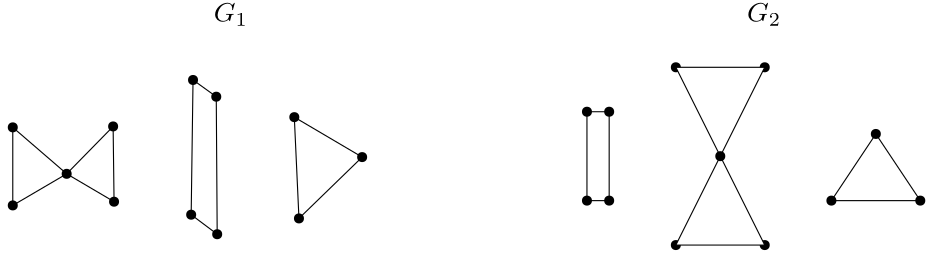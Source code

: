 <?xml version="1.0"?>
<!DOCTYPE ipe SYSTEM "ipe.dtd">
<ipe version="70005" creator="Ipe 7.1.4">
<info created="D:20140515131925" modified="D:20140612164816"/>
<ipestyle name="basic">
<symbol name="arrow/arc(spx)">
<path stroke="sym-stroke" fill="sym-stroke" pen="sym-pen">
0 0 m
-1 0.333 l
-1 -0.333 l
h
</path>
</symbol>
<symbol name="arrow/farc(spx)">
<path stroke="sym-stroke" fill="white" pen="sym-pen">
0 0 m
-1 0.333 l
-1 -0.333 l
h
</path>
</symbol>
<symbol name="mark/circle(sx)" transformations="translations">
<path fill="sym-stroke">
0.6 0 0 0.6 0 0 e
0.4 0 0 0.4 0 0 e
</path>
</symbol>
<symbol name="mark/disk(sx)" transformations="translations">
<path fill="sym-stroke">
0.6 0 0 0.6 0 0 e
</path>
</symbol>
<symbol name="mark/fdisk(sfx)" transformations="translations">
<group>
<path fill="sym-fill">
0.5 0 0 0.5 0 0 e
</path>
<path fill="sym-stroke" fillrule="eofill">
0.6 0 0 0.6 0 0 e
0.4 0 0 0.4 0 0 e
</path>
</group>
</symbol>
<symbol name="mark/box(sx)" transformations="translations">
<path fill="sym-stroke" fillrule="eofill">
-0.6 -0.6 m
0.6 -0.6 l
0.6 0.6 l
-0.6 0.6 l
h
-0.4 -0.4 m
0.4 -0.4 l
0.4 0.4 l
-0.4 0.4 l
h
</path>
</symbol>
<symbol name="mark/square(sx)" transformations="translations">
<path fill="sym-stroke">
-0.6 -0.6 m
0.6 -0.6 l
0.6 0.6 l
-0.6 0.6 l
h
</path>
</symbol>
<symbol name="mark/fsquare(sfx)" transformations="translations">
<group>
<path fill="sym-fill">
-0.5 -0.5 m
0.5 -0.5 l
0.5 0.5 l
-0.5 0.5 l
h
</path>
<path fill="sym-stroke" fillrule="eofill">
-0.6 -0.6 m
0.6 -0.6 l
0.6 0.6 l
-0.6 0.6 l
h
-0.4 -0.4 m
0.4 -0.4 l
0.4 0.4 l
-0.4 0.4 l
h
</path>
</group>
</symbol>
<symbol name="mark/cross(sx)" transformations="translations">
<group>
<path fill="sym-stroke">
-0.43 -0.57 m
0.57 0.43 l
0.43 0.57 l
-0.57 -0.43 l
h
</path>
<path fill="sym-stroke">
-0.43 0.57 m
0.57 -0.43 l
0.43 -0.57 l
-0.57 0.43 l
h
</path>
</group>
</symbol>
<symbol name="arrow/fnormal(spx)">
<path stroke="sym-stroke" fill="white" pen="sym-pen">
0 0 m
-1 0.333 l
-1 -0.333 l
h
</path>
</symbol>
<symbol name="arrow/pointed(spx)">
<path stroke="sym-stroke" fill="sym-stroke" pen="sym-pen">
0 0 m
-1 0.333 l
-0.8 0 l
-1 -0.333 l
h
</path>
</symbol>
<symbol name="arrow/fpointed(spx)">
<path stroke="sym-stroke" fill="white" pen="sym-pen">
0 0 m
-1 0.333 l
-0.8 0 l
-1 -0.333 l
h
</path>
</symbol>
<symbol name="arrow/linear(spx)">
<path stroke="sym-stroke" pen="sym-pen">
-1 0.333 m
0 0 l
-1 -0.333 l
</path>
</symbol>
<symbol name="arrow/fdouble(spx)">
<path stroke="sym-stroke" fill="white" pen="sym-pen">
0 0 m
-1 0.333 l
-1 -0.333 l
h
-1 0 m
-2 0.333 l
-2 -0.333 l
h
</path>
</symbol>
<symbol name="arrow/double(spx)">
<path stroke="sym-stroke" fill="sym-stroke" pen="sym-pen">
0 0 m
-1 0.333 l
-1 -0.333 l
h
-1 0 m
-2 0.333 l
-2 -0.333 l
h
</path>
</symbol>
<pen name="heavier" value="0.8"/>
<pen name="fat" value="1.2"/>
<pen name="ultrafat" value="2"/>
<symbolsize name="large" value="5"/>
<symbolsize name="small" value="2"/>
<symbolsize name="tiny" value="1.1"/>
<arrowsize name="large" value="10"/>
<arrowsize name="small" value="5"/>
<arrowsize name="tiny" value="3"/>
<color name="red" value="1 0 0"/>
<color name="green" value="0 1 0"/>
<color name="blue" value="0 0 1"/>
<color name="yellow" value="1 1 0"/>
<color name="orange" value="1 0.647 0"/>
<color name="gold" value="1 0.843 0"/>
<color name="purple" value="0.627 0.125 0.941"/>
<color name="gray" value="0.745"/>
<color name="brown" value="0.647 0.165 0.165"/>
<color name="navy" value="0 0 0.502"/>
<color name="pink" value="1 0.753 0.796"/>
<color name="seagreen" value="0.18 0.545 0.341"/>
<color name="turquoise" value="0.251 0.878 0.816"/>
<color name="violet" value="0.933 0.51 0.933"/>
<color name="darkblue" value="0 0 0.545"/>
<color name="darkcyan" value="0 0.545 0.545"/>
<color name="darkgray" value="0.663"/>
<color name="darkgreen" value="0 0.392 0"/>
<color name="darkmagenta" value="0.545 0 0.545"/>
<color name="darkorange" value="1 0.549 0"/>
<color name="darkred" value="0.545 0 0"/>
<color name="lightblue" value="0.678 0.847 0.902"/>
<color name="lightcyan" value="0.878 1 1"/>
<color name="lightgray" value="0.827"/>
<color name="lightgreen" value="0.565 0.933 0.565"/>
<color name="lightyellow" value="1 1 0.878"/>
<dashstyle name="dashed" value="[4] 0"/>
<dashstyle name="dotted" value="[1 3] 0"/>
<dashstyle name="dash dotted" value="[4 2 1 2] 0"/>
<dashstyle name="dash dot dotted" value="[4 2 1 2 1 2] 0"/>
<textsize name="large" value="\large"/>
<textsize name="small" value="\small"/>
<textsize name="tiny" value="\tiny"/>
<textsize name="Large" value="\Large"/>
<textsize name="LARGE" value="\LARGE"/>
<textsize name="huge" value="\huge"/>
<textsize name="Huge" value="\Huge"/>
<textsize name="footnote" value="\footnotesize"/>
<textstyle name="center" begin="\begin{center}" end="\end{center}"/>
<textstyle name="itemize" begin="\begin{itemize}" end="\end{itemize}"/>
<textstyle name="item" begin="\begin{itemize}\item{}" end="\end{itemize}"/>
<gridsize name="4 pts" value="4"/>
<gridsize name="8 pts (~3 mm)" value="8"/>
<gridsize name="16 pts (~6 mm)" value="16"/>
<gridsize name="32 pts (~12 mm)" value="32"/>
<gridsize name="10 pts (~3.5 mm)" value="10"/>
<gridsize name="20 pts (~7 mm)" value="20"/>
<gridsize name="14 pts (~5 mm)" value="14"/>
<gridsize name="28 pts (~10 mm)" value="28"/>
<gridsize name="56 pts (~20 mm)" value="56"/>
<anglesize name="90 deg" value="90"/>
<anglesize name="60 deg" value="60"/>
<anglesize name="45 deg" value="45"/>
<anglesize name="30 deg" value="30"/>
<anglesize name="22.5 deg" value="22.5"/>
<tiling name="falling" angle="-60" step="4" width="1"/>
<tiling name="rising" angle="30" step="4" width="1"/>
</ipestyle>
<page>
<layer name="alpha"/>
<layer name="beta"/>
<layer name="gamma"/>
<layer name="delta"/>
<layer name="epsilon"/>
<view layers="alpha epsilon" active="epsilon"/>
<view layers="alpha beta" active="beta"/>
<view layers="alpha beta gamma" active="gamma"/>
<view layers="alpha beta delta" active="delta"/>
<path layer="beta" matrix="-1 0 0 1 763.976 0" fill="violet">
533.298 632.407 m
4.47948 0 0 4.47948 528.896 633.235 524.421 633.041 a
</path>
<path matrix="-1 0 0 1 763.976 0" fill="violet">
293.899 644.057 m
4.47992 0 0 4.47992 293.593 639.588 293.567 635.108 a
</path>
<path matrix="-1.4 0 0 1.4 909.059 -244.597" fill="violet">
442.73 614.692 m
3.2 0 0 3.2 442.708 611.492 445.268 613.412 a
</path>
<path matrix="-1.4 0 0 1.4 888.098 -255.702" fill="violet">
393.283 640.88 m
3.2 0 0 3.2 390.526 639.256 392.822 637.027 a
</path>
<path matrix="-1.4 0 0 1.4 900.613 -262.235" fill="violet">
341.593 652.388 m
3.2 0 0 3.2 341.593 655.588 338.393 655.588 a
</path>
<path matrix="-1.4 0 0 1.4 859.013 -259.143" fill="violet">
239.368 644.925 m
3.2 0 0 3.2 237.593 647.588 235.818 644.925 a
</path>
<path layer="alpha" matrix="-0.5 0 0 0.5 622.383 319.588" stroke="black" fill="1">
192 656 m
160 608 l
224 608 l
192 656 l
</path>
<path matrix="-0.5 0 0 0.5 622.383 319.588" stroke="black" fill="1">
384 672 m
384 608 l
400 608 l
400 672 l
384 672 l
</path>
<path layer="gamma" matrix="-0.5 0 0 0.5 622.383 319.588" stroke="black" dash="dotted">
224 608 m
272 576 l
</path>
<path matrix="-0.5 0 0 0.5 622.383 319.588" stroke="black" dash="dotted">
336 704 m
384 672 l
</path>
<use layer="alpha" matrix="-0.5 0 0 0.5 622.383 319.588" name="mark/disk(sx)" pos="192 656" size="normal" stroke="black"/>
<use matrix="-0.5 0 0 0.5 622.383 319.588" name="mark/disk(sx)" pos="160 608" size="normal" stroke="black"/>
<use matrix="-0.5 0 0 0.5 622.383 319.588" name="mark/disk(sx)" pos="224 608" size="normal" stroke="black"/>
<use matrix="-0.5 0 0 0.5 622.383 319.588" name="mark/disk(sx)" pos="272 576" size="normal" stroke="black"/>
<use matrix="-0.5 0 0 0.5 622.383 319.588" name="mark/disk(sx)" pos="272 704" size="normal" stroke="black"/>
<use matrix="-0.5 0 0 0.5 622.383 319.588" name="mark/disk(sx)" pos="336 704" size="normal" stroke="black"/>
<use matrix="-0.5 0 0 0.5 622.383 319.588" name="mark/disk(sx)" pos="336 576" size="normal" stroke="black"/>
<use matrix="-0.5 0 0 0.5 622.383 319.588" name="mark/disk(sx)" pos="384 608" size="normal" stroke="black"/>
<use matrix="-0.5 0 0 0.5 622.383 319.588" name="mark/disk(sx)" pos="400 608" size="normal" stroke="black"/>
<use matrix="-0.5 0 0 0.5 622.383 319.588" name="mark/disk(sx)" pos="400 672" size="normal" stroke="black"/>
<use matrix="-0.5 0 0 0.5 622.383 319.588" name="mark/disk(sx)" pos="384 672" size="normal" stroke="black"/>
<path matrix="-1 0 0 1 615.941 121.844" stroke="black" fill="1">
326.673 489.648 m
327.007 539.154 l
335.37 545.175 l
336.039 496.673 l
326.673 489.648 l
</path>
<path matrix="-1 0 0 1 615.941 121.844" stroke="black" fill="1">
274.491 517.412 m
297.237 495.335 l
298.909 531.795 l
h
</path>
<path matrix="-1 0 0 1 615.941 121.844" stroke="black" fill="1">
364.136 528.45 m
363.802 501.356 l
380.861 511.391 l
400.262 500.018 l
400.262 528.116 l
380.861 511.391 l
h
</path>
<use matrix="-1 0 0 1 615.941 121.844" name="mark/disk(sx)" pos="274.491 517.412" size="normal" stroke="black"/>
<use matrix="-1 0 0 1 615.941 121.844" name="mark/disk(sx)" pos="298.909 531.795" size="normal" stroke="black"/>
<use matrix="-1 0 0 1 615.941 121.844" name="mark/disk(sx)" pos="297.237 495.335" size="normal" stroke="black"/>
<use matrix="-1 0 0 1 615.941 121.844" name="mark/disk(sx)" pos="326.673 489.648" size="normal" stroke="black"/>
<use matrix="-1 0 0 1 615.941 121.844" name="mark/disk(sx)" pos="336.039 496.673" size="normal" stroke="black"/>
<use matrix="-1 0 0 1 615.941 121.844" name="mark/disk(sx)" pos="327.007 539.154" size="normal" stroke="black"/>
<use matrix="-1 0 0 1 615.941 121.844" name="mark/disk(sx)" pos="335.37 545.175" size="normal" stroke="black"/>
<use matrix="-1 0 0 1 615.941 121.844" name="mark/disk(sx)" pos="364.136 528.45" size="normal" stroke="black"/>
<use matrix="-1 0 0 1 615.941 121.844" name="mark/disk(sx)" pos="363.802 501.356" size="normal" stroke="black"/>
<use matrix="-1 0 0 1 615.941 121.844" name="mark/disk(sx)" pos="380.861 511.391" size="normal" stroke="black"/>
<use matrix="-1 0 0 1 615.941 121.844" name="mark/disk(sx)" pos="400.262 500.018" size="normal" stroke="black"/>
<use matrix="-1 0 0 1 615.941 121.844" name="mark/disk(sx)" pos="400.262 528.116" size="normal" stroke="black"/>
<path layer="gamma" matrix="-1 0 0 1 731.976 0" stroke="black" dash="dotted">
414.944 653.639 m
443.042 660.998 l
</path>
<path matrix="-1 0 0 1 731.976 0" stroke="black" dash="dotted">
452.073 618.517 m
479.837 623.2 l
</path>
<text layer="beta" matrix="-1 0 0 1 754.342 -4.26133" transformations="translations" pos="232.866 660.196" stroke="black" type="label" width="9.736" height="4.294" depth="1.49" valign="baseline">$a_1$</text>
<text matrix="-1 0 0 1 759.786 1.18307" transformations="translations" pos="280.434 636.647" stroke="black" type="label" width="9.736" height="4.294" depth="1.49" valign="baseline">$a_2$</text>
<text matrix="-1 0 0 1 756.983 7.95752" transformations="translations" pos="348.724 656.428" stroke="black" type="label" width="9.736" height="4.294" depth="1.49" valign="baseline">$a_3$</text>
<text matrix="-1 0 0 1 730.348 0.0113047" transformations="translations" pos="381.692 637.589" stroke="black" type="label" width="9.736" height="4.294" depth="1.49" valign="baseline">$a_1$</text>
<text matrix="-1 0 0 1 717.854 -3.53792" transformations="translations" pos="437.266 604.151" stroke="black" type="label" width="9.736" height="4.294" depth="1.49" valign="baseline">$a_3$</text>
<text matrix="-1 0 0 1 727.545 2.41137" transformations="translations" pos="497.079 644.183" stroke="black" type="label" width="9.736" height="4.294" depth="1.49" valign="baseline">$a_2$</text>
<path layer="alpha" matrix="-0.5 0 0 0.5 622.383 319.588" stroke="black" fill="white">
304 640 m
272 704 l
336 704 l
304 640 l
336 576 l
272 576 l
304 640 l
</path>
<text layer="epsilon" transformations="translations" pos="288 688" stroke="black" type="label" width="12.302" height="6.812" depth="1.49" valign="baseline">$G_1$</text>
<text matrix="1 0 0 1 32 0" transformations="translations" pos="448 688" stroke="black" type="label" width="12.302" height="6.812" depth="1.49" valign="baseline">$G_2$</text>
<use layer="alpha" matrix="-0.5 0 0 0.5 622.383 319.588" name="mark/disk(sx)" pos="304 640" size="normal" stroke="black"/>
<path layer="gamma" matrix="-1 0 0 1 763.976 0" stroke="blue">
235.068 653.431 m
211.48 618.803 l
252.708 618.98 l
276.698 602.631 l
316.859 602.809 l
298.733 639.949 l
310.995 665.717 l
329.654 652.033 l
329.654 618.98 l
345.47 618.98 l
346.358 662.163 l
332.853 662.163 l
310.817 678.689 l
268.523 678.689 l
287.538 639.416 l
275.632 616.137 l
255.729 629.287 l
241.69 653.455 l
</path>
<path matrix="-1 0 0 1 763.976 0" stroke="blue">
416.907 636.04 m
449.605 604.586 l
451.737 648.657 l
469.152 653.277 l
469.152 602.454 l
485.501 613.116 l
512.157 617.559 l
528.684 626.977 l
552.496 612.761 l
552.496 660.386 l
529.217 639.416 l
508.425 660.563 l
507.714 628.754 l
488.167 624.667 l
487.989 676.734 l
471.996 666.427 l
445.873 658.608 l
416.729 641.726 l
</path>
<path layer="delta" matrix="-1 0 0 1 763.976 0" stroke="black" pen="heavier">
474.708 611.492 m
474.367 605.855 l
485.501 613.116 l
512.157 617.559 l
528.684 626.977 l
552.496 612.761 l
552.496 660.386 l
531.768 641.715 l
528.896 633.235 l
526.756 641.919 l
508.425 660.563 l
507.714 628.754 l
488.167 624.667 l
487.989 676.734 l
471.996 666.427 l
445.873 658.608 l
416.729 641.726 l
422.615 639.256 l
</path>
<path matrix="-1 0 0 1 763.976 0" stroke="black" pen="heavier">
341.593 655.588 m
346.358 662.163 l
332.853 662.163 l
310.817 678.689 l
268.523 678.689 l
286.292 641.989 l
293.593 639.588 l
285.982 636.373 l
275.632 616.137 l
255.729 629.287 l
241.69 653.455 l
237.593 647.588 l
</path>
</page>
</ipe>
